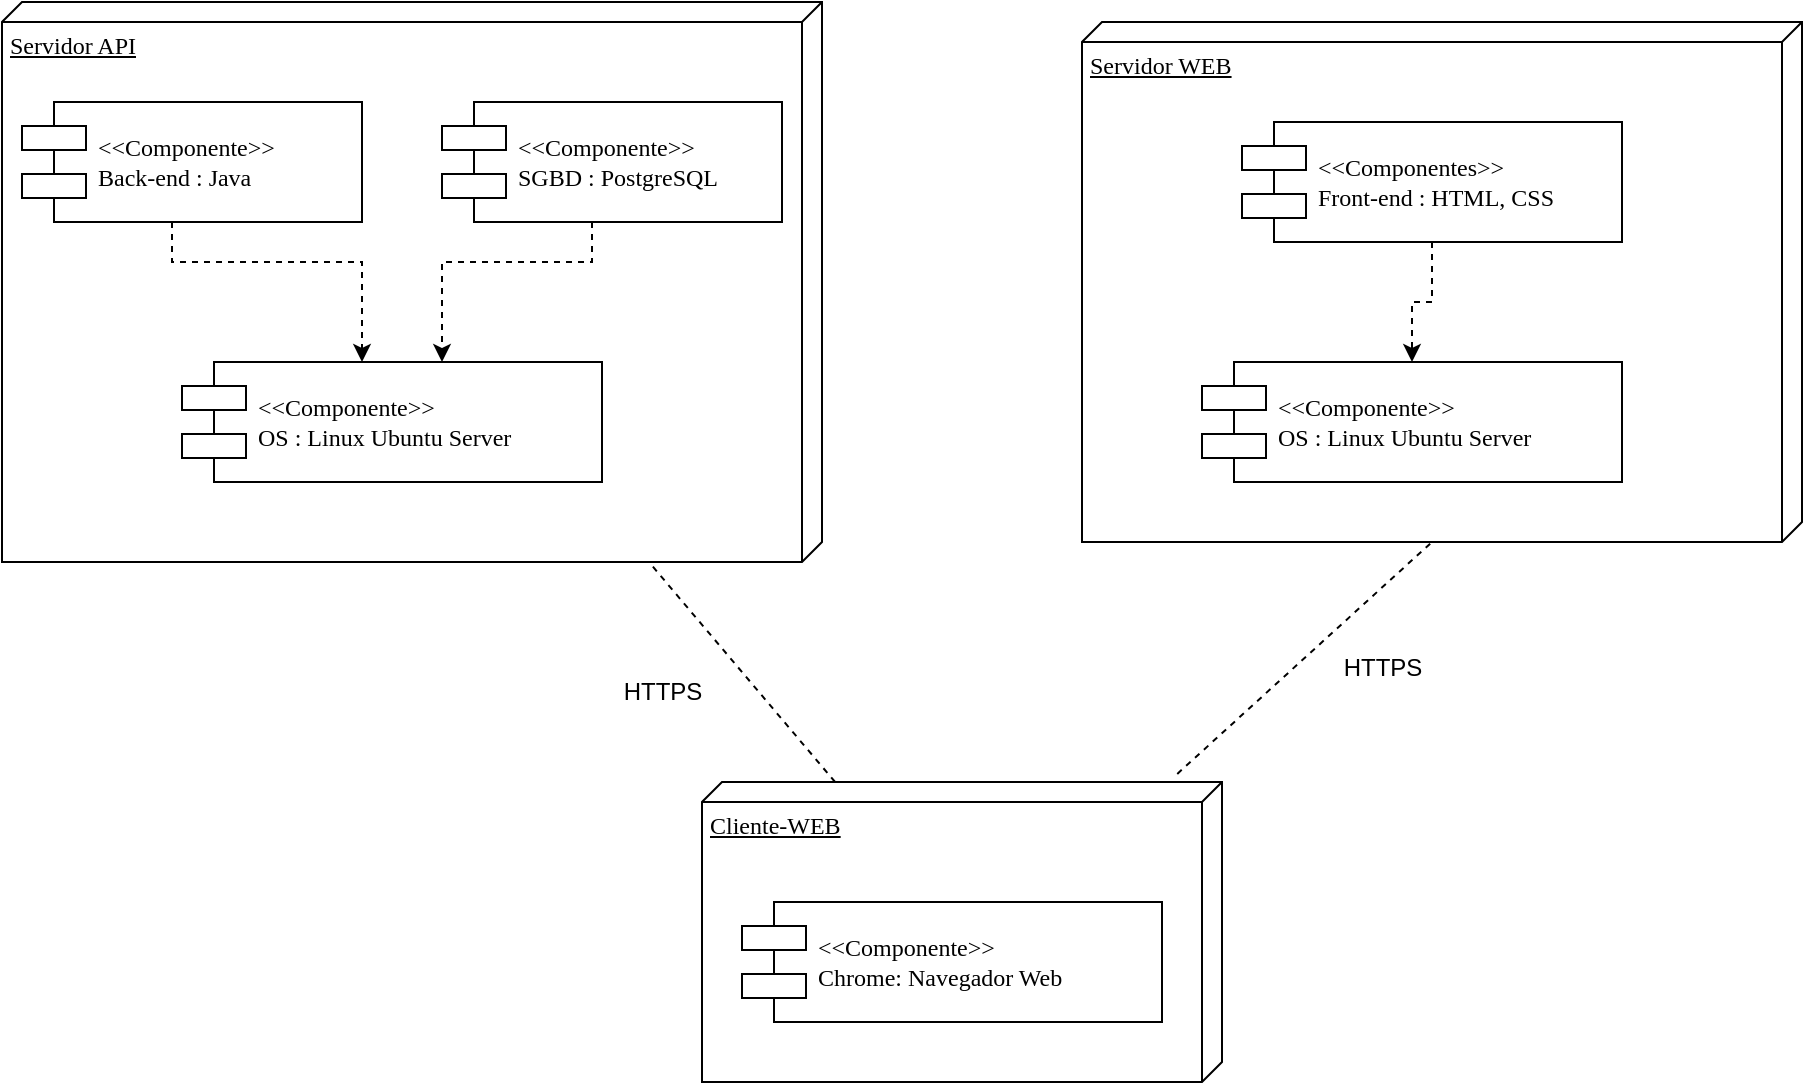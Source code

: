 <mxfile version="21.7.5" type="device">
  <diagram name="Page-1" id="5f0bae14-7c28-e335-631c-24af17079c00">
    <mxGraphModel dx="1434" dy="782" grid="1" gridSize="10" guides="1" tooltips="1" connect="1" arrows="1" fold="1" page="1" pageScale="1" pageWidth="1100" pageHeight="850" background="none" math="0" shadow="0">
      <root>
        <mxCell id="0" />
        <mxCell id="1" parent="0" />
        <mxCell id="39150e848f15840c-1" value="Servidor API" style="verticalAlign=top;align=left;spacingTop=8;spacingLeft=2;spacingRight=12;shape=cube;size=10;direction=south;fontStyle=4;html=1;rounded=0;shadow=0;comic=0;labelBackgroundColor=none;strokeWidth=1;fontFamily=Verdana;fontSize=12" parent="1" vertex="1">
          <mxGeometry x="20" y="20" width="410" height="280" as="geometry" />
        </mxCell>
        <mxCell id="39150e848f15840c-2" value="Servidor WEB" style="verticalAlign=top;align=left;spacingTop=8;spacingLeft=2;spacingRight=12;shape=cube;size=10;direction=south;fontStyle=4;html=1;rounded=0;shadow=0;comic=0;labelBackgroundColor=none;strokeWidth=1;fontFamily=Verdana;fontSize=12" parent="1" vertex="1">
          <mxGeometry x="560" y="30" width="360" height="260" as="geometry" />
        </mxCell>
        <mxCell id="39150e848f15840c-3" value="Cliente-WEB" style="verticalAlign=top;align=left;spacingTop=8;spacingLeft=2;spacingRight=12;shape=cube;size=10;direction=south;fontStyle=4;html=1;rounded=0;shadow=0;comic=0;labelBackgroundColor=none;strokeWidth=1;fontFamily=Verdana;fontSize=12" parent="1" vertex="1">
          <mxGeometry x="370" y="410" width="260" height="150" as="geometry" />
        </mxCell>
        <mxCell id="ijIQZzlzKAv-28QeZxQK-7" style="edgeStyle=orthogonalEdgeStyle;rounded=0;orthogonalLoop=1;jettySize=auto;html=1;dashed=1;" parent="1" source="39150e848f15840c-5" target="ijIQZzlzKAv-28QeZxQK-5" edge="1">
          <mxGeometry relative="1" as="geometry">
            <Array as="points">
              <mxPoint x="105" y="150" />
              <mxPoint x="200" y="150" />
            </Array>
          </mxGeometry>
        </mxCell>
        <mxCell id="39150e848f15840c-5" value="&amp;lt;&amp;lt;Componente&amp;gt;&amp;gt;&lt;br&gt;Back-end : Java" style="shape=component;align=left;spacingLeft=36;rounded=0;shadow=0;comic=0;labelBackgroundColor=none;strokeWidth=1;fontFamily=Verdana;fontSize=12;html=1;" parent="1" vertex="1">
          <mxGeometry x="30" y="70" width="170" height="60" as="geometry" />
        </mxCell>
        <mxCell id="ijIQZzlzKAv-28QeZxQK-10" style="edgeStyle=orthogonalEdgeStyle;rounded=0;orthogonalLoop=1;jettySize=auto;html=1;dashed=1;" parent="1" source="39150e848f15840c-7" target="ijIQZzlzKAv-28QeZxQK-9" edge="1">
          <mxGeometry relative="1" as="geometry" />
        </mxCell>
        <mxCell id="39150e848f15840c-7" value="&amp;lt;&amp;lt;Componentes&amp;gt;&amp;gt;&lt;br&gt;Front-end : HTML, CSS" style="shape=component;align=left;spacingLeft=36;rounded=0;shadow=0;comic=0;labelBackgroundColor=none;strokeWidth=1;fontFamily=Verdana;fontSize=12;html=1;" parent="1" vertex="1">
          <mxGeometry x="640" y="80" width="190" height="60" as="geometry" />
        </mxCell>
        <mxCell id="39150e848f15840c-10" value="&amp;lt;&amp;lt;Componente&amp;gt;&amp;gt;&lt;br&gt;Chrome: Navegador Web" style="shape=component;align=left;spacingLeft=36;rounded=0;shadow=0;comic=0;labelBackgroundColor=none;strokeWidth=1;fontFamily=Verdana;fontSize=12;html=1;" parent="1" vertex="1">
          <mxGeometry x="390" y="470" width="210" height="60" as="geometry" />
        </mxCell>
        <mxCell id="ijIQZzlzKAv-28QeZxQK-1" value="HTTPS" style="text;html=1;align=center;verticalAlign=middle;resizable=0;points=[];autosize=1;strokeColor=none;fillColor=none;" parent="1" vertex="1">
          <mxGeometry x="320" y="350" width="60" height="30" as="geometry" />
        </mxCell>
        <mxCell id="ijIQZzlzKAv-28QeZxQK-3" value="HTTPS" style="text;html=1;align=center;verticalAlign=middle;resizable=0;points=[];autosize=1;strokeColor=none;fillColor=none;" parent="1" vertex="1">
          <mxGeometry x="680" y="338" width="60" height="30" as="geometry" />
        </mxCell>
        <mxCell id="ijIQZzlzKAv-28QeZxQK-8" style="edgeStyle=orthogonalEdgeStyle;rounded=0;orthogonalLoop=1;jettySize=auto;html=1;dashed=1;" parent="1" source="ijIQZzlzKAv-28QeZxQK-4" target="ijIQZzlzKAv-28QeZxQK-5" edge="1">
          <mxGeometry relative="1" as="geometry">
            <Array as="points">
              <mxPoint x="315" y="150" />
              <mxPoint x="240" y="150" />
            </Array>
          </mxGeometry>
        </mxCell>
        <mxCell id="ijIQZzlzKAv-28QeZxQK-4" value="&amp;lt;&amp;lt;Componente&amp;gt;&amp;gt;&lt;br&gt;SGBD : PostgreSQL" style="shape=component;align=left;spacingLeft=36;rounded=0;shadow=0;comic=0;labelBackgroundColor=none;strokeWidth=1;fontFamily=Verdana;fontSize=12;html=1;" parent="1" vertex="1">
          <mxGeometry x="240" y="70" width="170" height="60" as="geometry" />
        </mxCell>
        <mxCell id="ijIQZzlzKAv-28QeZxQK-5" value="&amp;lt;&amp;lt;Componente&amp;gt;&amp;gt;&lt;br&gt;OS : Linux Ubuntu Server" style="shape=component;align=left;spacingLeft=36;rounded=0;shadow=0;comic=0;labelBackgroundColor=none;strokeWidth=1;fontFamily=Verdana;fontSize=12;html=1;" parent="1" vertex="1">
          <mxGeometry x="110" y="200" width="210" height="60" as="geometry" />
        </mxCell>
        <mxCell id="ijIQZzlzKAv-28QeZxQK-9" value="&amp;lt;&amp;lt;Componente&amp;gt;&amp;gt;&lt;br&gt;OS : Linux Ubuntu Server" style="shape=component;align=left;spacingLeft=36;rounded=0;shadow=0;comic=0;labelBackgroundColor=none;strokeWidth=1;fontFamily=Verdana;fontSize=12;html=1;" parent="1" vertex="1">
          <mxGeometry x="620" y="200" width="210" height="60" as="geometry" />
        </mxCell>
        <mxCell id="ijIQZzlzKAv-28QeZxQK-11" value="" style="endArrow=none;dashed=1;html=1;rounded=0;" parent="1" source="39150e848f15840c-3" target="39150e848f15840c-1" edge="1">
          <mxGeometry width="50" height="50" relative="1" as="geometry">
            <mxPoint x="410" y="420" as="sourcePoint" />
            <mxPoint x="460" y="370" as="targetPoint" />
          </mxGeometry>
        </mxCell>
        <mxCell id="ijIQZzlzKAv-28QeZxQK-12" value="" style="endArrow=none;dashed=1;html=1;rounded=0;entryX=0;entryY=0;entryDx=260;entryDy=185;entryPerimeter=0;exitX=-0.027;exitY=0.086;exitDx=0;exitDy=0;exitPerimeter=0;" parent="1" source="39150e848f15840c-3" target="39150e848f15840c-2" edge="1">
          <mxGeometry width="50" height="50" relative="1" as="geometry">
            <mxPoint x="720" y="410" as="sourcePoint" />
            <mxPoint x="770" y="360" as="targetPoint" />
          </mxGeometry>
        </mxCell>
      </root>
    </mxGraphModel>
  </diagram>
</mxfile>
